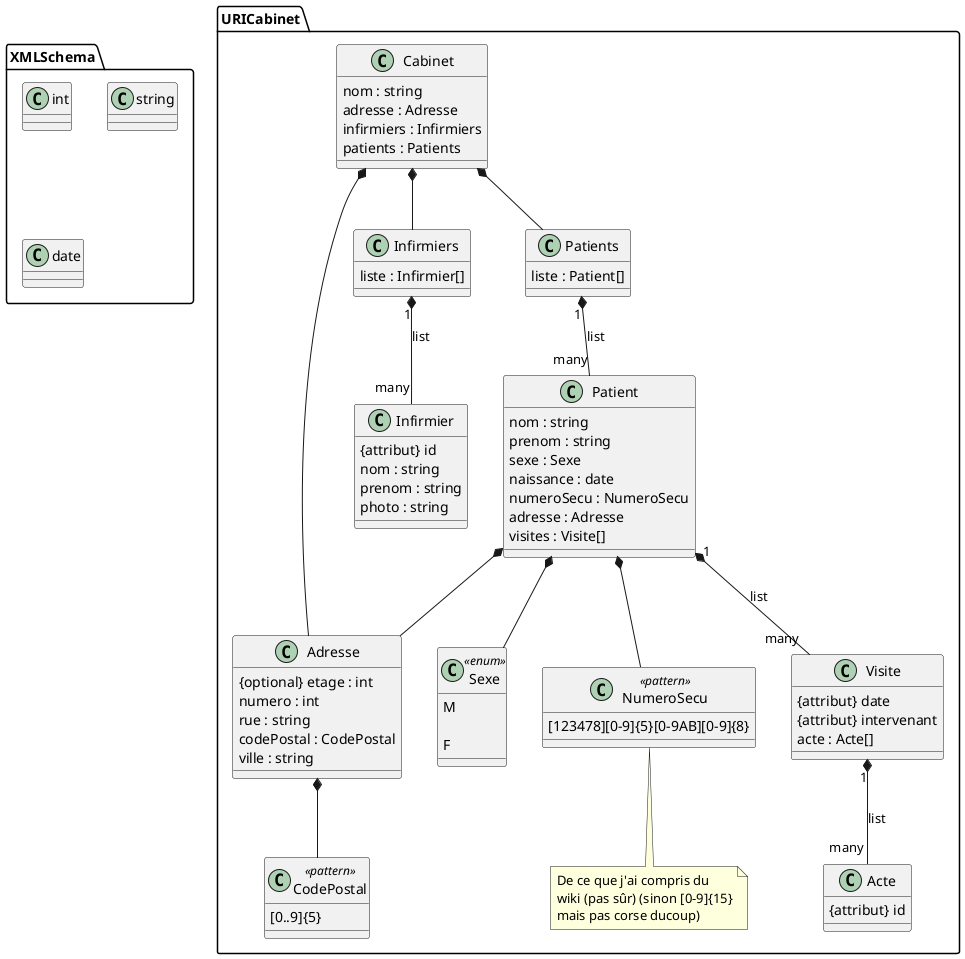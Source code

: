 @startuml
package XMLSchema{
  class int{}
  class string{}
  class date{}
}


package URICabinet{

  class Cabinet{
    nom : string
    adresse : Adresse
    infirmiers : Infirmiers
    patients : Patients
  }
  
  class Adresse{
    {optional} etage : int
    numero : int
    rue : string
    codePostal : CodePostal
    ville : string
  }

  class CodePostal <<pattern>>{
    [0..9]{5}
  }
  
  class Infirmiers{
    liste : Infirmier[]
  }

  class Infirmier{
    {attribut} id
    nom : string
    prenom : string
    photo : string
  }
  
  class Patients{
    liste : Patient[]
  }
  
  class Patient{
    nom : string
    prenom : string
    sexe : Sexe
    naissance : date
    numeroSecu : NumeroSecu
    adresse : Adresse
    visites : Visite[]
  }

  class Sexe <<enum>>{
    M

    F
  }

  class NumeroSecu <<pattern>>{
    [123478][0-9]{5}[0-9AB][0-9]{8}
  }
  
  class Visite{
    {attribut} date
    {attribut} intervenant
    acte : Acte[]
  }
  
  class Acte{
    {attribut} id
  }
  note bottom of NumeroSecu : De ce que j'ai compris du\nwiki (pas sûr) (sinon [0-9]{15}\nmais pas corse ducoup)
}

Cabinet *-- Adresse
Cabinet *-- Infirmiers
Cabinet *-- Patients

Adresse *-- CodePostal

Infirmiers "1" *-- "many" Infirmier : list

Patients "1" *-- "many" Patient : list

Patient *-- Sexe
Patient *-- NumeroSecu
Patient *-- Adresse
Patient "1" *-- "many" Visite : list

Visite "1" *-- "many" Acte : list
@enduml